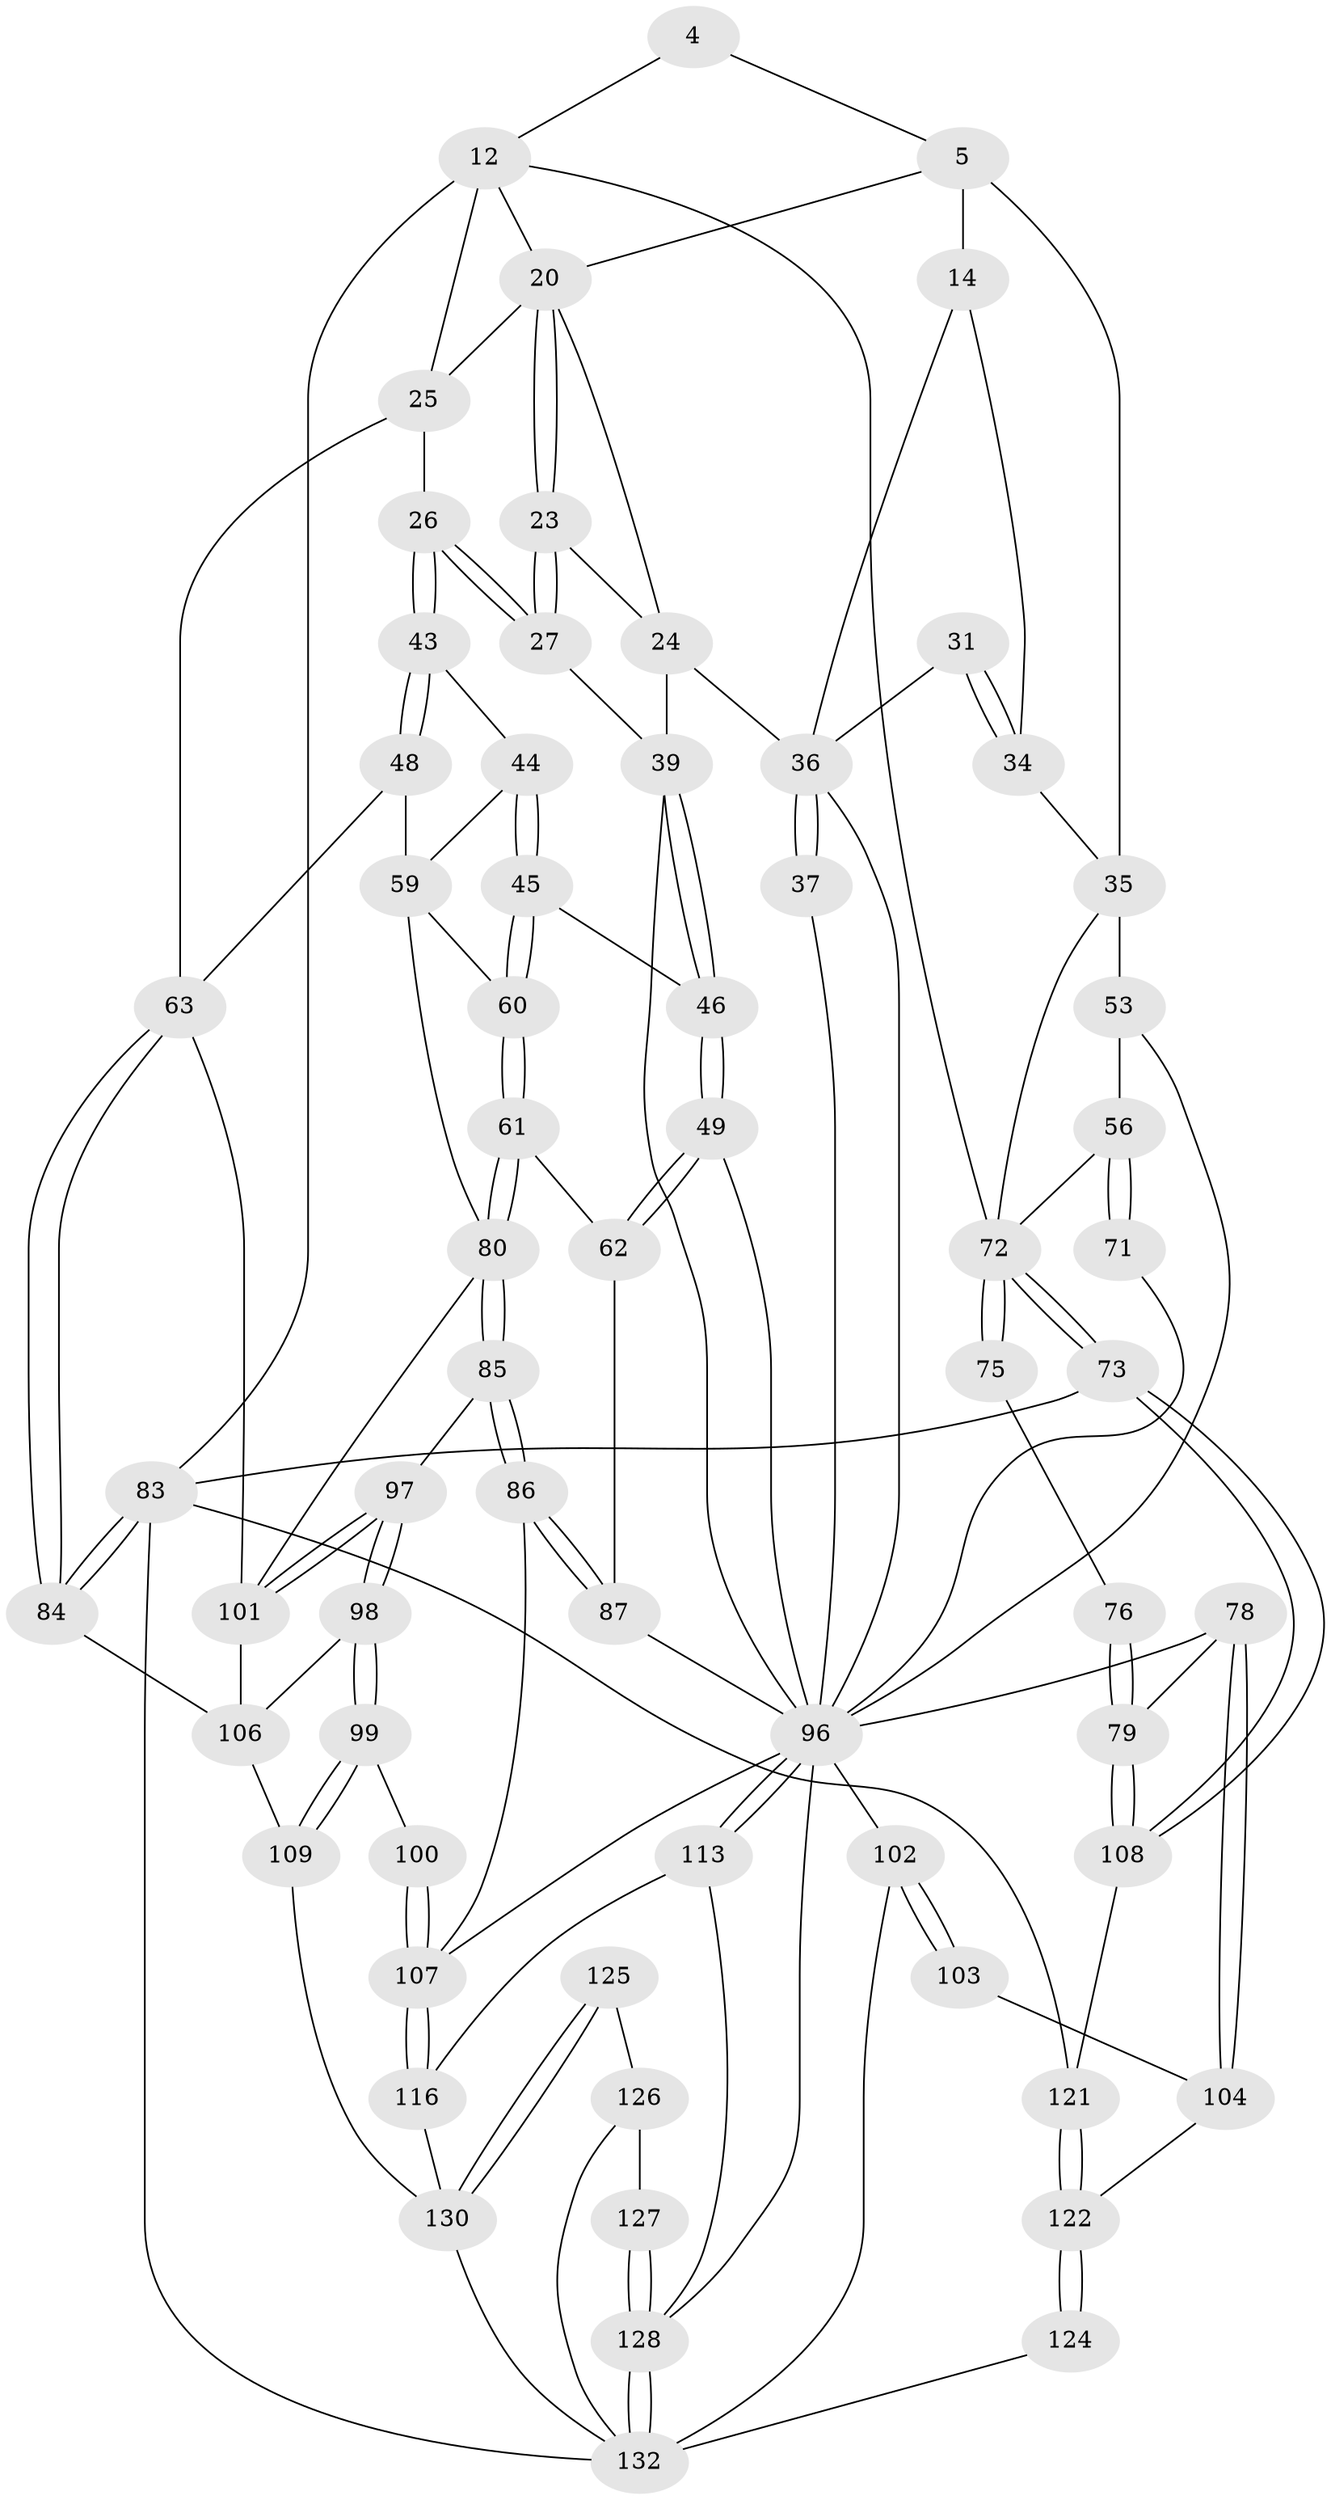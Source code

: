 // original degree distribution, {3: 0.030303030303030304, 6: 0.25, 4: 0.23484848484848486, 5: 0.48484848484848486}
// Generated by graph-tools (version 1.1) at 2025/01/03/09/25 05:01:03]
// undirected, 66 vertices, 150 edges
graph export_dot {
graph [start="1"]
  node [color=gray90,style=filled];
  4 [pos="+0.23816932020913772+0"];
  5 [pos="+0.2649301752959481+0.07644178356443425",super="+3"];
  12 [pos="+1+0",super="+10"];
  14 [pos="+0.34050466293432163+0.12284738213082491",super="+13"];
  20 [pos="+0.8817650747278567+0.11560743946412383",super="+15"];
  23 [pos="+0.8289969254989371+0.20104477838436"];
  24 [pos="+0.6969637139166622+0.04151917891767407",super="+17"];
  25 [pos="+0.9352000883059135+0.22966594526439466",super="+21+22"];
  26 [pos="+0.8888569294739971+0.24858850930708923"];
  27 [pos="+0.8292978267210612+0.20614147573017486"];
  31 [pos="+0.3070681386431173+0.2883677825829183"];
  34 [pos="+0.2659709650382156+0.28097401965824326",super="+29+28"];
  35 [pos="+0.22112894861197702+0.2905966520134603",super="+7+8+6"];
  36 [pos="+0.46106220376137186+0.38585658008206236",super="+18+19+30"];
  37 [pos="+0.4425206791488233+0.40232845267085077"];
  39 [pos="+0.7631756403256701+0.24788378869897595",super="+33"];
  43 [pos="+0.8861571583631864+0.27677982921425315"];
  44 [pos="+0.8654340340396057+0.37268430726992824"];
  45 [pos="+0.8650992710355339+0.3728805307737254"];
  46 [pos="+0.8303795469872892+0.36933832973374503"];
  48 [pos="+1+0.3532162517866095"];
  49 [pos="+0.7270845808372502+0.3999606448403747"];
  53 [pos="+0.15036431150774163+0.4272777835798835",super="+41"];
  56 [pos="+0.14630334902988523+0.43387822045238317"];
  59 [pos="+0.9534048742976377+0.5228706146830724",super="+58"];
  60 [pos="+0.8608599242332434+0.49697592227653187"];
  61 [pos="+0.8071944333183514+0.5391300205368332"];
  62 [pos="+0.7806252040872713+0.5375354109806514"];
  63 [pos="+1+0.6253247223616667",super="+47+42"];
  71 [pos="+0.1778767075975771+0.5162636236760338"];
  72 [pos="+0+0.5520914763599891",super="+54+9+55+57"];
  73 [pos="+0+0.632488858586227"];
  75 [pos="+0+0.5374130913872358"];
  76 [pos="+0.13937382555868658+0.553317893955287"];
  78 [pos="+0.16511527435884493+0.6889022348873631"];
  79 [pos="+0.07723608673332354+0.7021850175546922"];
  80 [pos="+0.854417322658502+0.6143948831594822",super="+65"];
  83 [pos="+1+1",super="+74"];
  84 [pos="+1+1"];
  85 [pos="+0.8442203466917152+0.6757094287863634"];
  86 [pos="+0.7857384598748363+0.6884412194136279"];
  87 [pos="+0.7788994231780312+0.6814748929141404",super="+68"];
  96 [pos="+0.6474953249580224+0.7518255464181554",super="+89+88+69+90+77"];
  97 [pos="+0.8693907704790201+0.7486979965904987",super="+93"];
  98 [pos="+0.868664158358364+0.7674270178866488"];
  99 [pos="+0.8613690238813367+0.8077098057592605"];
  100 [pos="+0.8473807737822286+0.8072692133819012"];
  101 [pos="+0.9391855144765574+0.7243568681531164",super="+92"];
  102 [pos="+0.41112365515713895+0.7916032312298504",super="+91+82"];
  103 [pos="+0.369172172339242+0.7755410314449684"];
  104 [pos="+0.24315072946842722+0.8128015897664302"];
  106 [pos="+0.9456742557170698+0.7487809958006316",super="+105"];
  107 [pos="+0.7625445914008417+0.8221561108201931",super="+95+94"];
  108 [pos="+0.059694931976417016+0.7077551225328439"];
  109 [pos="+0.9155590204612482+0.8630803271792629"];
  113 [pos="+0.703008345929452+0.8259350906934775"];
  116 [pos="+0.7278147167339792+0.843956571620345"];
  121 [pos="+0+1",super="+112"];
  122 [pos="+0+1",super="+111+110"];
  124 [pos="+0.23901404451010433+1"];
  125 [pos="+0.7308754588976772+0.9085240813787475"];
  126 [pos="+0.6815015556134416+0.9344709597056203"];
  127 [pos="+0.6197171128936605+0.9144411235394962"];
  128 [pos="+0.5443828084711689+1",super="+119+115+114"];
  130 [pos="+0.8016356667932305+1",super="+117+118"];
  132 [pos="+0.5205935686126597+1",super="+131+123+120"];
  4 -- 12;
  4 -- 5;
  5 -- 14 [weight=2];
  5 -- 35;
  5 -- 20;
  12 -- 83 [weight=2];
  12 -- 25;
  12 -- 72;
  12 -- 20;
  14 -- 34;
  14 -- 36;
  20 -- 23;
  20 -- 23;
  20 -- 25;
  20 -- 24;
  23 -- 24;
  23 -- 27;
  23 -- 27;
  24 -- 39 [weight=2];
  24 -- 36;
  25 -- 26;
  25 -- 63 [weight=2];
  26 -- 27;
  26 -- 27;
  26 -- 43;
  26 -- 43;
  27 -- 39;
  31 -- 34 [weight=2];
  31 -- 34;
  31 -- 36;
  34 -- 35 [weight=2];
  35 -- 53 [weight=2];
  35 -- 72;
  36 -- 37 [weight=2];
  36 -- 37;
  36 -- 96;
  37 -- 96;
  39 -- 46;
  39 -- 46;
  39 -- 96;
  43 -- 44;
  43 -- 48;
  43 -- 48;
  44 -- 45;
  44 -- 45;
  44 -- 59;
  45 -- 46;
  45 -- 60;
  45 -- 60;
  46 -- 49;
  46 -- 49;
  48 -- 63;
  48 -- 59;
  49 -- 62;
  49 -- 62;
  49 -- 96;
  53 -- 56;
  53 -- 96;
  56 -- 71;
  56 -- 71;
  56 -- 72;
  59 -- 60;
  59 -- 80;
  60 -- 61;
  60 -- 61;
  61 -- 62;
  61 -- 80;
  61 -- 80;
  62 -- 87;
  63 -- 84;
  63 -- 84;
  63 -- 101;
  71 -- 96;
  72 -- 73;
  72 -- 73;
  72 -- 75 [weight=2];
  72 -- 75;
  73 -- 108;
  73 -- 108;
  73 -- 83;
  75 -- 76;
  76 -- 79;
  76 -- 79;
  78 -- 79;
  78 -- 104;
  78 -- 104;
  78 -- 96;
  79 -- 108;
  79 -- 108;
  80 -- 85;
  80 -- 85;
  80 -- 101;
  83 -- 84;
  83 -- 84;
  83 -- 121;
  83 -- 132;
  84 -- 106;
  85 -- 86;
  85 -- 86;
  85 -- 97;
  86 -- 87;
  86 -- 87;
  86 -- 107;
  87 -- 96 [weight=2];
  96 -- 113;
  96 -- 113;
  96 -- 107;
  96 -- 102 [weight=3];
  96 -- 128;
  97 -- 98;
  97 -- 98;
  97 -- 101 [weight=2];
  97 -- 101;
  98 -- 99;
  98 -- 99;
  98 -- 106;
  99 -- 100;
  99 -- 109;
  99 -- 109;
  100 -- 107 [weight=2];
  100 -- 107;
  101 -- 106;
  102 -- 103 [weight=2];
  102 -- 103;
  102 -- 132;
  103 -- 104;
  104 -- 122;
  106 -- 109;
  107 -- 116;
  107 -- 116;
  108 -- 121;
  109 -- 130;
  113 -- 116;
  113 -- 128;
  116 -- 130;
  121 -- 122 [weight=2];
  121 -- 122;
  122 -- 124 [weight=2];
  122 -- 124;
  124 -- 132;
  125 -- 126;
  125 -- 130 [weight=2];
  125 -- 130;
  126 -- 127;
  126 -- 132;
  127 -- 128 [weight=2];
  127 -- 128;
  128 -- 132 [weight=2];
  128 -- 132;
  130 -- 132;
}
